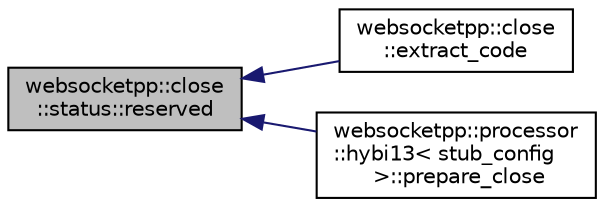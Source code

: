 digraph "websocketpp::close::status::reserved"
{
  edge [fontname="Helvetica",fontsize="10",labelfontname="Helvetica",labelfontsize="10"];
  node [fontname="Helvetica",fontsize="10",shape=record];
  rankdir="LR";
  Node8 [label="websocketpp::close\l::status::reserved",height=0.2,width=0.4,color="black", fillcolor="grey75", style="filled", fontcolor="black"];
  Node8 -> Node9 [dir="back",color="midnightblue",fontsize="10",style="solid"];
  Node9 [label="websocketpp::close\l::extract_code",height=0.2,width=0.4,color="black", fillcolor="white", style="filled",URL="$namespacewebsocketpp_1_1close.html#aa47dacf7d2e13705d1f68d9ab5b9dad0",tooltip="Extract a close code value from a close payload. "];
  Node8 -> Node10 [dir="back",color="midnightblue",fontsize="10",style="solid"];
  Node10 [label="websocketpp::processor\l::hybi13\< stub_config\l \>::prepare_close",height=0.2,width=0.4,color="black", fillcolor="white", style="filled",URL="$classwebsocketpp_1_1processor_1_1hybi13.html#a8cbb98af828463c5ef80429a7ade715d"];
}
